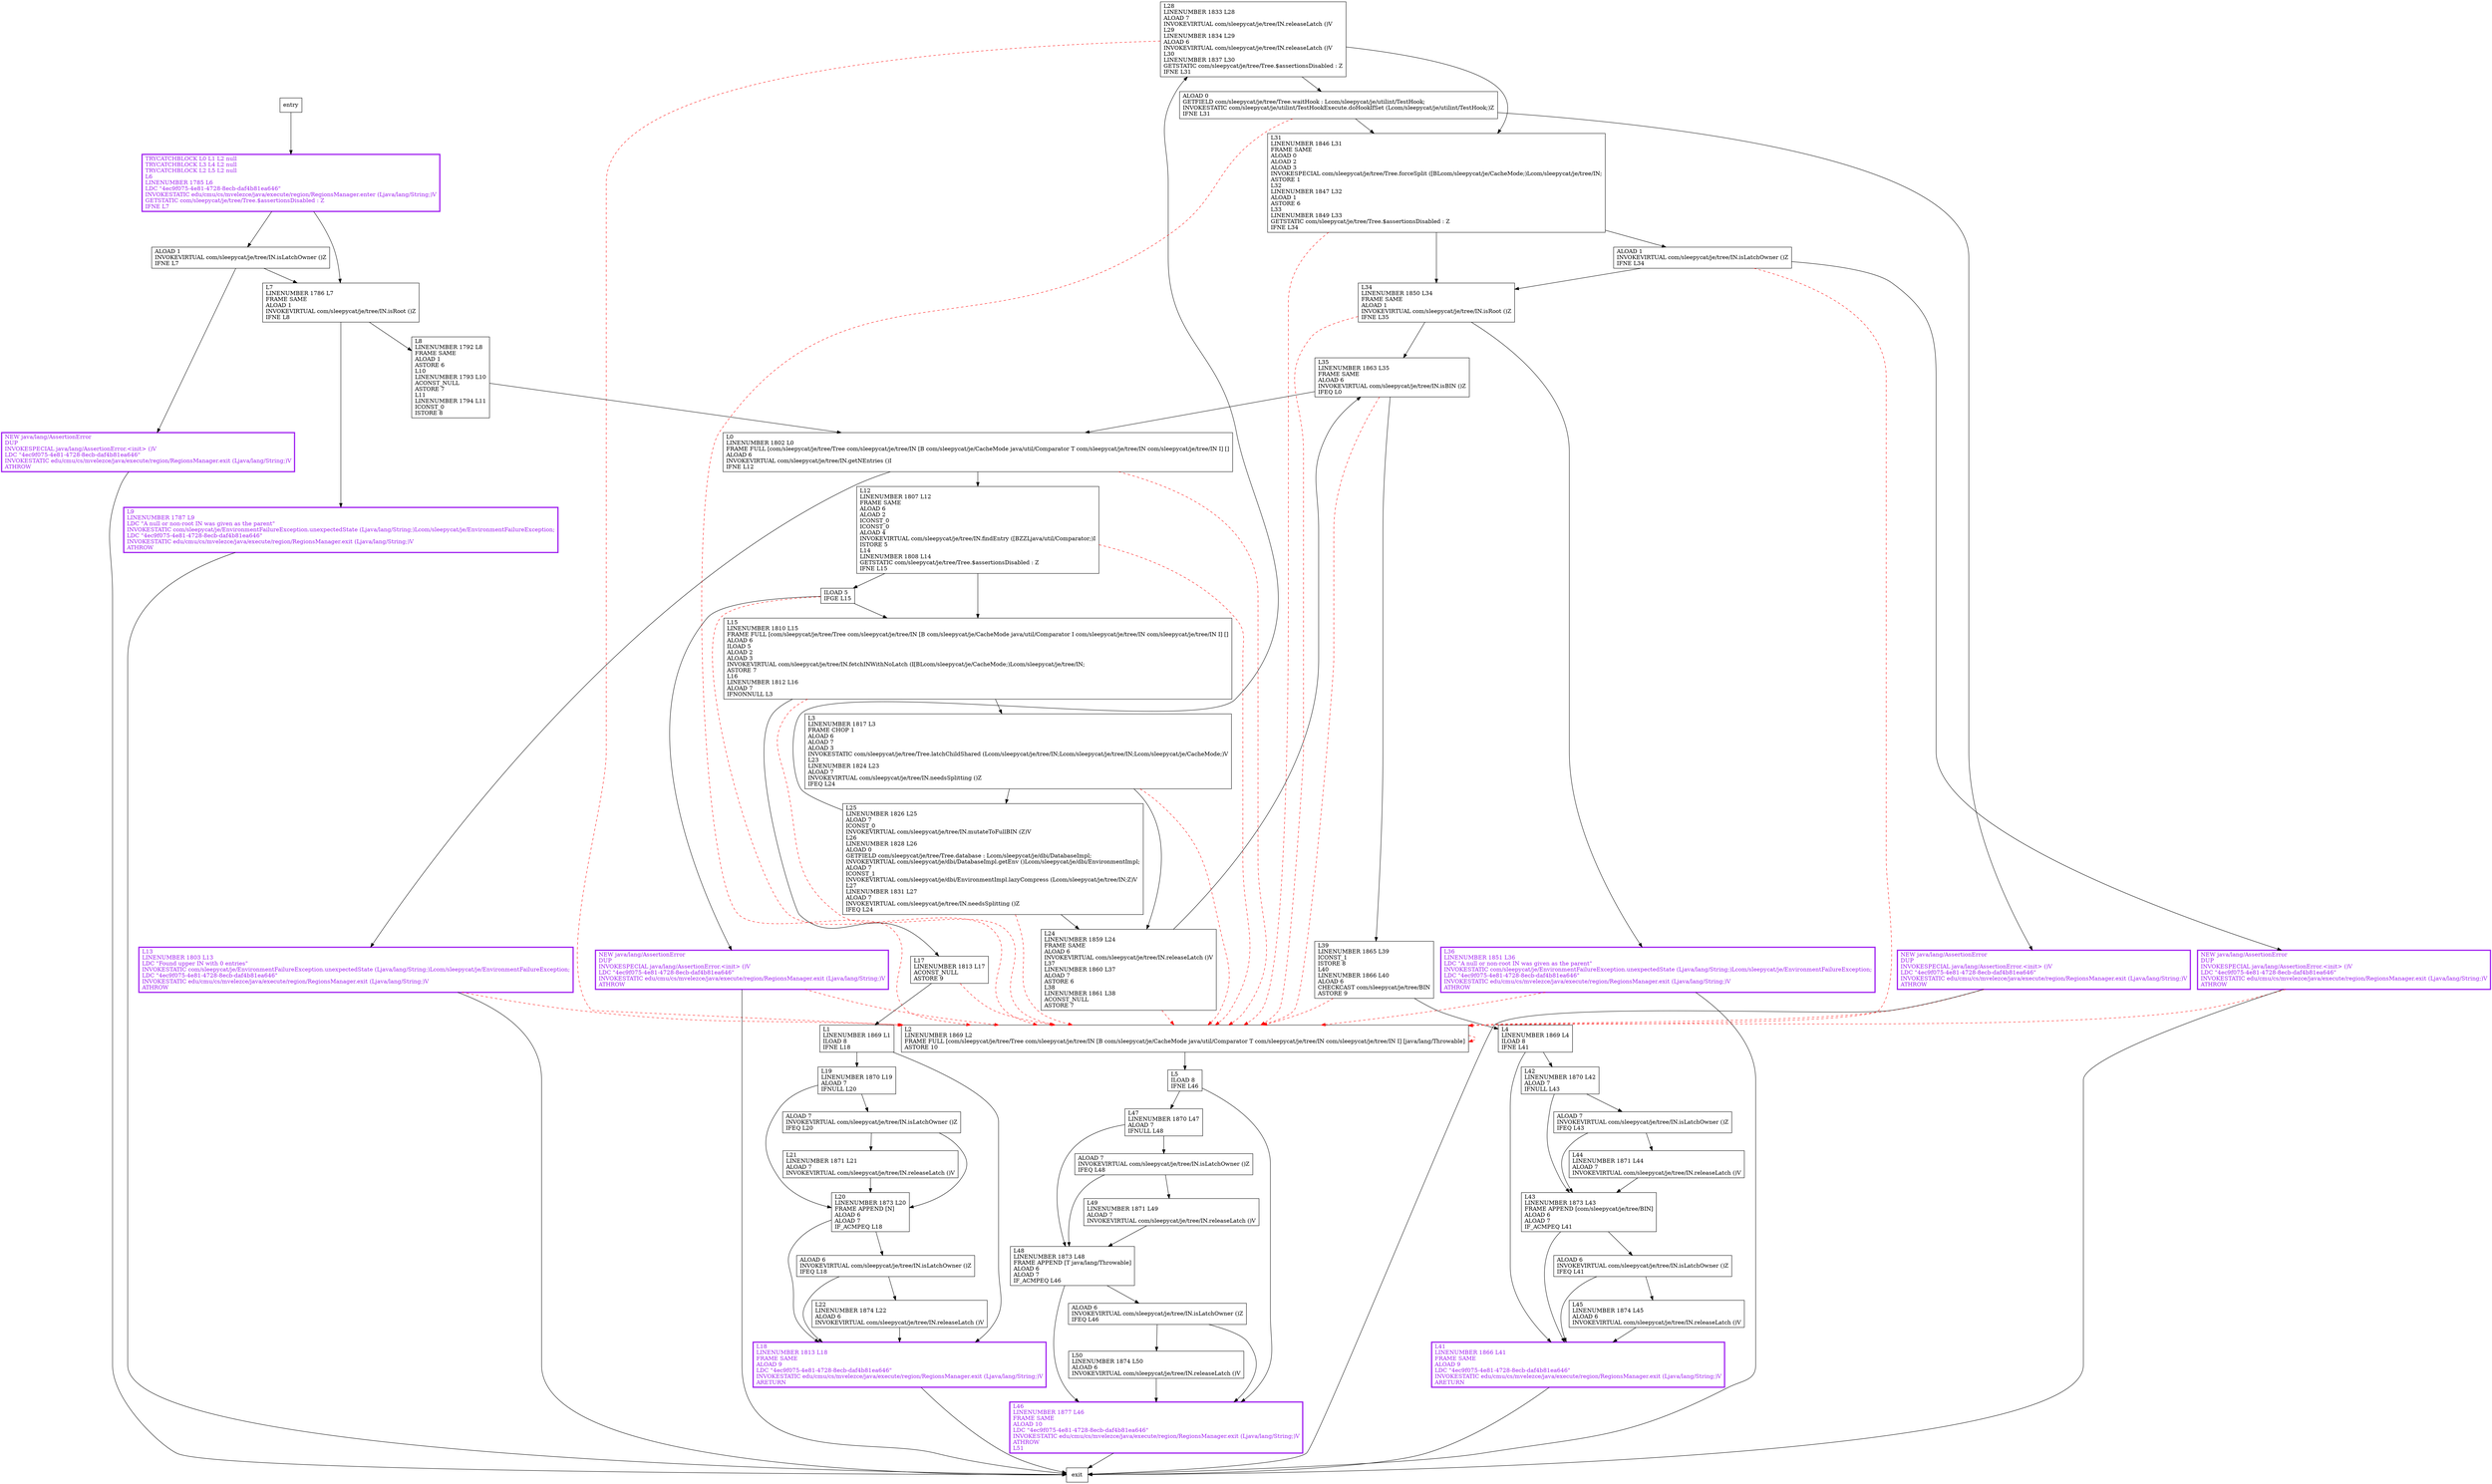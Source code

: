 digraph searchSplitsAllowed {
node [shape=record];
750526791 [label="L28\lLINENUMBER 1833 L28\lALOAD 7\lINVOKEVIRTUAL com/sleepycat/je/tree/IN.releaseLatch ()V\lL29\lLINENUMBER 1834 L29\lALOAD 6\lINVOKEVIRTUAL com/sleepycat/je/tree/IN.releaseLatch ()V\lL30\lLINENUMBER 1837 L30\lGETSTATIC com/sleepycat/je/tree/Tree.$assertionsDisabled : Z\lIFNE L31\l"];
220442169 [label="NEW java/lang/AssertionError\lDUP\lINVOKESPECIAL java/lang/AssertionError.\<init\> ()V\lLDC \"4ec9f075-4e81-4728-8ecb-daf4b81ea646\"\lINVOKESTATIC edu/cmu/cs/mvelezce/java/execute/region/RegionsManager.exit (Ljava/lang/String;)V\lATHROW\l"];
825756298 [label="L46\lLINENUMBER 1877 L46\lFRAME SAME\lALOAD 10\lLDC \"4ec9f075-4e81-4728-8ecb-daf4b81ea646\"\lINVOKESTATIC edu/cmu/cs/mvelezce/java/execute/region/RegionsManager.exit (Ljava/lang/String;)V\lATHROW\lL51\l"];
1563539999 [label="ALOAD 6\lINVOKEVIRTUAL com/sleepycat/je/tree/IN.isLatchOwner ()Z\lIFEQ L18\l"];
1252722806 [label="ILOAD 5\lIFGE L15\l"];
587568915 [label="L5\lILOAD 8\lIFNE L46\l"];
427118209 [label="L47\lLINENUMBER 1870 L47\lALOAD 7\lIFNULL L48\l"];
1352554165 [label="L12\lLINENUMBER 1807 L12\lFRAME SAME\lALOAD 6\lALOAD 2\lICONST_0\lICONST_0\lALOAD 4\lINVOKEVIRTUAL com/sleepycat/je/tree/IN.findEntry ([BZZLjava/util/Comparator;)I\lISTORE 5\lL14\lLINENUMBER 1808 L14\lGETSTATIC com/sleepycat/je/tree/Tree.$assertionsDisabled : Z\lIFNE L15\l"];
1769436699 [label="L22\lLINENUMBER 1874 L22\lALOAD 6\lINVOKEVIRTUAL com/sleepycat/je/tree/IN.releaseLatch ()V\l"];
995640718 [label="L18\lLINENUMBER 1813 L18\lFRAME SAME\lALOAD 9\lLDC \"4ec9f075-4e81-4728-8ecb-daf4b81ea646\"\lINVOKESTATIC edu/cmu/cs/mvelezce/java/execute/region/RegionsManager.exit (Ljava/lang/String;)V\lARETURN\l"];
1102026155 [label="L48\lLINENUMBER 1873 L48\lFRAME APPEND [T java/lang/Throwable]\lALOAD 6\lALOAD 7\lIF_ACMPEQ L46\l"];
529471028 [label="ALOAD 6\lINVOKEVIRTUAL com/sleepycat/je/tree/IN.isLatchOwner ()Z\lIFEQ L41\l"];
2089651595 [label="L24\lLINENUMBER 1859 L24\lFRAME SAME\lALOAD 6\lINVOKEVIRTUAL com/sleepycat/je/tree/IN.releaseLatch ()V\lL37\lLINENUMBER 1860 L37\lALOAD 7\lASTORE 6\lL38\lLINENUMBER 1861 L38\lACONST_NULL\lASTORE 7\l"];
367769346 [label="L2\lLINENUMBER 1869 L2\lFRAME FULL [com/sleepycat/je/tree/Tree com/sleepycat/je/tree/IN [B com/sleepycat/je/CacheMode java/util/Comparator T com/sleepycat/je/tree/IN com/sleepycat/je/tree/IN I] [java/lang/Throwable]\lASTORE 10\l"];
1079802105 [label="L13\lLINENUMBER 1803 L13\lLDC \"Found upper IN with 0 entries\"\lINVOKESTATIC com/sleepycat/je/EnvironmentFailureException.unexpectedState (Ljava/lang/String;)Lcom/sleepycat/je/EnvironmentFailureException;\lLDC \"4ec9f075-4e81-4728-8ecb-daf4b81ea646\"\lINVOKESTATIC edu/cmu/cs/mvelezce/java/execute/region/RegionsManager.exit (Ljava/lang/String;)V\lATHROW\l"];
1839581151 [label="L39\lLINENUMBER 1865 L39\lICONST_1\lISTORE 8\lL40\lLINENUMBER 1866 L40\lALOAD 6\lCHECKCAST com/sleepycat/je/tree/BIN\lASTORE 9\l"];
1507981682 [label="L20\lLINENUMBER 1873 L20\lFRAME APPEND [N]\lALOAD 6\lALOAD 7\lIF_ACMPEQ L18\l"];
403034326 [label="L31\lLINENUMBER 1846 L31\lFRAME SAME\lALOAD 0\lALOAD 2\lALOAD 3\lINVOKESPECIAL com/sleepycat/je/tree/Tree.forceSplit ([BLcom/sleepycat/je/CacheMode;)Lcom/sleepycat/je/tree/IN;\lASTORE 1\lL32\lLINENUMBER 1847 L32\lALOAD 1\lASTORE 6\lL33\lLINENUMBER 1849 L33\lGETSTATIC com/sleepycat/je/tree/Tree.$assertionsDisabled : Z\lIFNE L34\l"];
1494896233 [label="L50\lLINENUMBER 1874 L50\lALOAD 6\lINVOKEVIRTUAL com/sleepycat/je/tree/IN.releaseLatch ()V\l"];
2036878776 [label="L41\lLINENUMBER 1866 L41\lFRAME SAME\lALOAD 9\lLDC \"4ec9f075-4e81-4728-8ecb-daf4b81ea646\"\lINVOKESTATIC edu/cmu/cs/mvelezce/java/execute/region/RegionsManager.exit (Ljava/lang/String;)V\lARETURN\l"];
139378112 [label="L19\lLINENUMBER 1870 L19\lALOAD 7\lIFNULL L20\l"];
616361779 [label="L21\lLINENUMBER 1871 L21\lALOAD 7\lINVOKEVIRTUAL com/sleepycat/je/tree/IN.releaseLatch ()V\l"];
1679428887 [label="ALOAD 7\lINVOKEVIRTUAL com/sleepycat/je/tree/IN.isLatchOwner ()Z\lIFEQ L20\l"];
31949862 [label="L0\lLINENUMBER 1802 L0\lFRAME FULL [com/sleepycat/je/tree/Tree com/sleepycat/je/tree/IN [B com/sleepycat/je/CacheMode java/util/Comparator T com/sleepycat/je/tree/IN com/sleepycat/je/tree/IN I] []\lALOAD 6\lINVOKEVIRTUAL com/sleepycat/je/tree/IN.getNEntries ()I\lIFNE L12\l"];
1057699886 [label="L25\lLINENUMBER 1826 L25\lALOAD 7\lICONST_0\lINVOKEVIRTUAL com/sleepycat/je/tree/IN.mutateToFullBIN (Z)V\lL26\lLINENUMBER 1828 L26\lALOAD 0\lGETFIELD com/sleepycat/je/tree/Tree.database : Lcom/sleepycat/je/dbi/DatabaseImpl;\lINVOKEVIRTUAL com/sleepycat/je/dbi/DatabaseImpl.getEnv ()Lcom/sleepycat/je/dbi/EnvironmentImpl;\lALOAD 7\lICONST_1\lINVOKEVIRTUAL com/sleepycat/je/dbi/EnvironmentImpl.lazyCompress (Lcom/sleepycat/je/tree/IN;Z)V\lL27\lLINENUMBER 1831 L27\lALOAD 7\lINVOKEVIRTUAL com/sleepycat/je/tree/IN.needsSplitting ()Z\lIFEQ L24\l"];
418005744 [label="ALOAD 1\lINVOKEVIRTUAL com/sleepycat/je/tree/IN.isLatchOwner ()Z\lIFNE L7\l"];
1797158870 [label="L7\lLINENUMBER 1786 L7\lFRAME SAME\lALOAD 1\lINVOKEVIRTUAL com/sleepycat/je/tree/IN.isRoot ()Z\lIFNE L8\l"];
59273678 [label="ALOAD 7\lINVOKEVIRTUAL com/sleepycat/je/tree/IN.isLatchOwner ()Z\lIFEQ L43\l"];
1756101686 [label="L36\lLINENUMBER 1851 L36\lLDC \"A null or non-root IN was given as the parent\"\lINVOKESTATIC com/sleepycat/je/EnvironmentFailureException.unexpectedState (Ljava/lang/String;)Lcom/sleepycat/je/EnvironmentFailureException;\lLDC \"4ec9f075-4e81-4728-8ecb-daf4b81ea646\"\lINVOKESTATIC edu/cmu/cs/mvelezce/java/execute/region/RegionsManager.exit (Ljava/lang/String;)V\lATHROW\l"];
34672001 [label="L9\lLINENUMBER 1787 L9\lLDC \"A null or non-root IN was given as the parent\"\lINVOKESTATIC com/sleepycat/je/EnvironmentFailureException.unexpectedState (Ljava/lang/String;)Lcom/sleepycat/je/EnvironmentFailureException;\lLDC \"4ec9f075-4e81-4728-8ecb-daf4b81ea646\"\lINVOKESTATIC edu/cmu/cs/mvelezce/java/execute/region/RegionsManager.exit (Ljava/lang/String;)V\lATHROW\l"];
880345066 [label="L3\lLINENUMBER 1817 L3\lFRAME CHOP 1\lALOAD 6\lALOAD 7\lALOAD 3\lINVOKESTATIC com/sleepycat/je/tree/Tree.latchChildShared (Lcom/sleepycat/je/tree/IN;Lcom/sleepycat/je/tree/IN;Lcom/sleepycat/je/CacheMode;)V\lL23\lLINENUMBER 1824 L23\lALOAD 7\lINVOKEVIRTUAL com/sleepycat/je/tree/IN.needsSplitting ()Z\lIFEQ L24\l"];
439676488 [label="L17\lLINENUMBER 1813 L17\lACONST_NULL\lASTORE 9\l"];
151231479 [label="L4\lLINENUMBER 1869 L4\lILOAD 8\lIFNE L41\l"];
2125028709 [label="ALOAD 0\lGETFIELD com/sleepycat/je/tree/Tree.waitHook : Lcom/sleepycat/je/utilint/TestHook;\lINVOKESTATIC com/sleepycat/je/utilint/TestHookExecute.doHookIfSet (Lcom/sleepycat/je/utilint/TestHook;)Z\lIFNE L31\l"];
1457624111 [label="ALOAD 7\lINVOKEVIRTUAL com/sleepycat/je/tree/IN.isLatchOwner ()Z\lIFEQ L48\l"];
1158629832 [label="L34\lLINENUMBER 1850 L34\lFRAME SAME\lALOAD 1\lINVOKEVIRTUAL com/sleepycat/je/tree/IN.isRoot ()Z\lIFNE L35\l"];
1914559065 [label="L49\lLINENUMBER 1871 L49\lALOAD 7\lINVOKEVIRTUAL com/sleepycat/je/tree/IN.releaseLatch ()V\l"];
50393802 [label="ALOAD 6\lINVOKEVIRTUAL com/sleepycat/je/tree/IN.isLatchOwner ()Z\lIFEQ L46\l"];
957141536 [label="NEW java/lang/AssertionError\lDUP\lINVOKESPECIAL java/lang/AssertionError.\<init\> ()V\lLDC \"4ec9f075-4e81-4728-8ecb-daf4b81ea646\"\lINVOKESTATIC edu/cmu/cs/mvelezce/java/execute/region/RegionsManager.exit (Ljava/lang/String;)V\lATHROW\l"];
1079035231 [label="L43\lLINENUMBER 1873 L43\lFRAME APPEND [com/sleepycat/je/tree/BIN]\lALOAD 6\lALOAD 7\lIF_ACMPEQ L41\l"];
1318404624 [label="L42\lLINENUMBER 1870 L42\lALOAD 7\lIFNULL L43\l"];
1473620450 [label="L35\lLINENUMBER 1863 L35\lFRAME SAME\lALOAD 6\lINVOKEVIRTUAL com/sleepycat/je/tree/IN.isBIN ()Z\lIFEQ L0\l"];
150267784 [label="NEW java/lang/AssertionError\lDUP\lINVOKESPECIAL java/lang/AssertionError.\<init\> ()V\lLDC \"4ec9f075-4e81-4728-8ecb-daf4b81ea646\"\lINVOKESTATIC edu/cmu/cs/mvelezce/java/execute/region/RegionsManager.exit (Ljava/lang/String;)V\lATHROW\l"];
1903785593 [label="ALOAD 1\lINVOKEVIRTUAL com/sleepycat/je/tree/IN.isLatchOwner ()Z\lIFNE L34\l"];
384272741 [label="L1\lLINENUMBER 1869 L1\lILOAD 8\lIFNE L18\l"];
1598620170 [label="L45\lLINENUMBER 1874 L45\lALOAD 6\lINVOKEVIRTUAL com/sleepycat/je/tree/IN.releaseLatch ()V\l"];
968036397 [label="TRYCATCHBLOCK L0 L1 L2 null\lTRYCATCHBLOCK L3 L4 L2 null\lTRYCATCHBLOCK L2 L5 L2 null\lL6\lLINENUMBER 1785 L6\lLDC \"4ec9f075-4e81-4728-8ecb-daf4b81ea646\"\lINVOKESTATIC edu/cmu/cs/mvelezce/java/execute/region/RegionsManager.enter (Ljava/lang/String;)V\lGETSTATIC com/sleepycat/je/tree/Tree.$assertionsDisabled : Z\lIFNE L7\l"];
607230599 [label="L44\lLINENUMBER 1871 L44\lALOAD 7\lINVOKEVIRTUAL com/sleepycat/je/tree/IN.releaseLatch ()V\l"];
447310546 [label="L8\lLINENUMBER 1792 L8\lFRAME SAME\lALOAD 1\lASTORE 6\lL10\lLINENUMBER 1793 L10\lACONST_NULL\lASTORE 7\lL11\lLINENUMBER 1794 L11\lICONST_0\lISTORE 8\l"];
453317643 [label="L15\lLINENUMBER 1810 L15\lFRAME FULL [com/sleepycat/je/tree/Tree com/sleepycat/je/tree/IN [B com/sleepycat/je/CacheMode java/util/Comparator I com/sleepycat/je/tree/IN com/sleepycat/je/tree/IN I] []\lALOAD 6\lILOAD 5\lALOAD 2\lALOAD 3\lINVOKEVIRTUAL com/sleepycat/je/tree/IN.fetchINWithNoLatch (I[BLcom/sleepycat/je/CacheMode;)Lcom/sleepycat/je/tree/IN;\lASTORE 7\lL16\lLINENUMBER 1812 L16\lALOAD 7\lIFNONNULL L3\l"];
1204591584 [label="NEW java/lang/AssertionError\lDUP\lINVOKESPECIAL java/lang/AssertionError.\<init\> ()V\lLDC \"4ec9f075-4e81-4728-8ecb-daf4b81ea646\"\lINVOKESTATIC edu/cmu/cs/mvelezce/java/execute/region/RegionsManager.exit (Ljava/lang/String;)V\lATHROW\l"];
entry;
exit;
750526791 -> 403034326
750526791 -> 2125028709
750526791 -> 367769346 [style=dashed, color=red]
220442169 -> exit
825756298 -> exit
1563539999 -> 1769436699
1563539999 -> 995640718
1252722806 -> 957141536
1252722806 -> 453317643
1252722806 -> 367769346 [style=dashed, color=red]
587568915 -> 825756298
587568915 -> 427118209
427118209 -> 1102026155
427118209 -> 1457624111
1352554165 -> 1252722806
1352554165 -> 453317643
1352554165 -> 367769346 [style=dashed, color=red]
1769436699 -> 995640718
995640718 -> exit
1102026155 -> 50393802
1102026155 -> 825756298
529471028 -> 2036878776
529471028 -> 1598620170
2089651595 -> 367769346 [style=dashed, color=red]
2089651595 -> 1473620450
367769346 -> 367769346 [style=dashed, color=red]
367769346 -> 587568915
1079802105 -> exit
1079802105 -> 367769346 [style=dashed, color=red]
1839581151 -> 151231479
1839581151 -> 367769346 [style=dashed, color=red]
1507981682 -> 995640718
1507981682 -> 1563539999
entry -> 968036397
403034326 -> 1158629832
403034326 -> 367769346 [style=dashed, color=red]
403034326 -> 1903785593
1494896233 -> 825756298
2036878776 -> exit
139378112 -> 1507981682
139378112 -> 1679428887
616361779 -> 1507981682
1679428887 -> 1507981682
1679428887 -> 616361779
31949862 -> 1352554165
31949862 -> 367769346 [style=dashed, color=red]
31949862 -> 1079802105
1057699886 -> 750526791
1057699886 -> 2089651595
1057699886 -> 367769346 [style=dashed, color=red]
418005744 -> 220442169
418005744 -> 1797158870
1797158870 -> 34672001
1797158870 -> 447310546
59273678 -> 607230599
59273678 -> 1079035231
1756101686 -> exit
1756101686 -> 367769346 [style=dashed, color=red]
34672001 -> exit
880345066 -> 2089651595
880345066 -> 367769346 [style=dashed, color=red]
880345066 -> 1057699886
439676488 -> 367769346 [style=dashed, color=red]
439676488 -> 384272741
151231479 -> 2036878776
151231479 -> 1318404624
2125028709 -> 403034326
2125028709 -> 367769346 [style=dashed, color=red]
2125028709 -> 150267784
1457624111 -> 1102026155
1457624111 -> 1914559065
1158629832 -> 1756101686
1158629832 -> 367769346 [style=dashed, color=red]
1158629832 -> 1473620450
1914559065 -> 1102026155
50393802 -> 1494896233
50393802 -> 825756298
957141536 -> exit
957141536 -> 367769346 [style=dashed, color=red]
1079035231 -> 2036878776
1079035231 -> 529471028
1318404624 -> 1079035231
1318404624 -> 59273678
1473620450 -> 367769346 [style=dashed, color=red]
1473620450 -> 31949862
1473620450 -> 1839581151
150267784 -> exit
150267784 -> 367769346 [style=dashed, color=red]
1903785593 -> 1158629832
1903785593 -> 367769346 [style=dashed, color=red]
1903785593 -> 1204591584
384272741 -> 995640718
384272741 -> 139378112
1598620170 -> 2036878776
968036397 -> 418005744
968036397 -> 1797158870
607230599 -> 1079035231
447310546 -> 31949862
453317643 -> 439676488
453317643 -> 367769346 [style=dashed, color=red]
453317643 -> 880345066
1204591584 -> exit
1204591584 -> 367769346 [style=dashed, color=red]
968036397[fontcolor="purple", penwidth=3, color="purple"];
220442169[fontcolor="purple", penwidth=3, color="purple"];
995640718[fontcolor="purple", penwidth=3, color="purple"];
1756101686[fontcolor="purple", penwidth=3, color="purple"];
2036878776[fontcolor="purple", penwidth=3, color="purple"];
34672001[fontcolor="purple", penwidth=3, color="purple"];
957141536[fontcolor="purple", penwidth=3, color="purple"];
825756298[fontcolor="purple", penwidth=3, color="purple"];
1204591584[fontcolor="purple", penwidth=3, color="purple"];
150267784[fontcolor="purple", penwidth=3, color="purple"];
1079802105[fontcolor="purple", penwidth=3, color="purple"];
}
